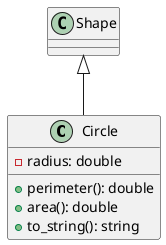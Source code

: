 @startuml
'https://plantuml.com/class-diagram

class Circle extends Shape
{
    - radius: double
    + perimeter(): double
    + area(): double
    + to_string(): string
}

@enduml